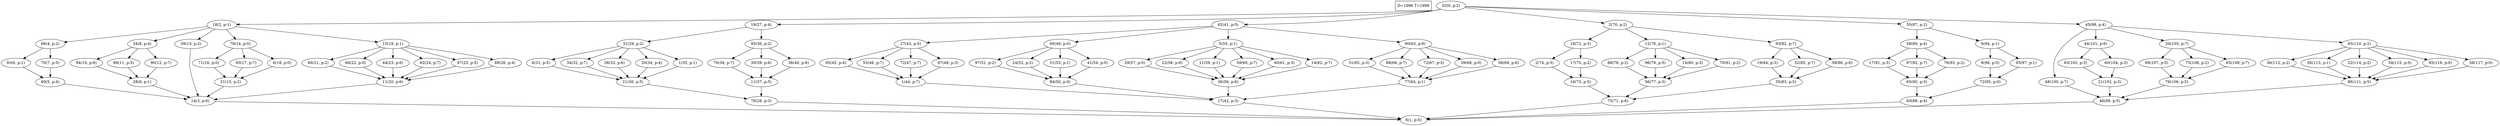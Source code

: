 digraph Task {
i [shape=box, label="D=1996 T=1996"]; 
0 [label="32(0, p:2)"];
1 [label="6(1, p:5)"];
2 [label="18(2, p:1)"];
3 [label="14(3, p:6)"];
4 [label="66(4, p:2)"];
5 [label="60(5, p:4)"];
6 [label="93(6, p:1)"];
7 [label="70(7, p:5)"];
8 [label="34(8, p:4)"];
9 [label="28(9, p:1)"];
10 [label="94(10, p:6)"];
11 [label="89(11, p:5)"];
12 [label="90(12, p:7)"];
13 [label="39(13, p:2)"];
14 [label="79(14, p:0)"];
15 [label="31(15, p:2)"];
16 [label="71(16, p:0)"];
17 [label="93(17, p:7)"];
18 [label="6(18, p:0)"];
19 [label="15(19, p:1)"];
20 [label="11(20, p:6)"];
21 [label="66(21, p:2)"];
22 [label="66(22, p:0)"];
23 [label="44(23, p:6)"];
24 [label="82(24, p:7)"];
25 [label="87(25, p:5)"];
26 [label="89(26, p:4)"];
27 [label="18(27, p:4)"];
28 [label="76(28, p:3)"];
29 [label="31(29, p:2)"];
30 [label="21(30, p:5)"];
31 [label="6(31, p:5)"];
32 [label="34(32, p:7)"];
33 [label="38(33, p:6)"];
34 [label="20(34, p:4)"];
35 [label="1(35, p:1)"];
36 [label="95(36, p:2)"];
37 [label="11(37, p:5)"];
38 [label="70(38, p:7)"];
39 [label="30(39, p:6)"];
40 [label="36(40, p:6)"];
41 [label="62(41, p:5)"];
42 [label="17(42, p:3)"];
43 [label="27(43, p:5)"];
44 [label="1(44, p:7)"];
45 [label="95(45, p:4)"];
46 [label="55(46, p:7)"];
47 [label="72(47, p:7)"];
48 [label="87(48, p:3)"];
49 [label="60(49, p:0)"];
50 [label="84(50, p:0)"];
51 [label="97(51, p:2)"];
52 [label="24(52, p:2)"];
53 [label="51(53, p:1)"];
54 [label="41(54, p:0)"];
55 [label="5(55, p:1)"];
56 [label="36(56, p:6)"];
57 [label="29(57, p:5)"];
58 [label="22(58, p:6)"];
59 [label="11(59, p:1)"];
60 [label="59(60, p:7)"];
61 [label="40(61, p:3)"];
62 [label="14(62, p:7)"];
63 [label="90(63, p:6)"];
64 [label="77(64, p:1)"];
65 [label="31(65, p:3)"];
66 [label="88(66, p:7)"];
67 [label="72(67, p:3)"];
68 [label="39(68, p:0)"];
69 [label="56(69, p:6)"];
70 [label="2(70, p:2)"];
71 [label="75(71, p:6)"];
72 [label="18(72, p:3)"];
73 [label="16(73, p:5)"];
74 [label="2(74, p:3)"];
75 [label="17(75, p:2)"];
76 [label="12(76, p:1)"];
77 [label="56(77, p:3)"];
78 [label="88(78, p:2)"];
79 [label="96(79, p:5)"];
80 [label="14(80, p:3)"];
81 [label="70(81, p:2)"];
82 [label="93(82, p:7)"];
83 [label="35(83, p:5)"];
84 [label="19(84, p:3)"];
85 [label="32(85, p:7)"];
86 [label="39(86, p:6)"];
87 [label="55(87, p:2)"];
88 [label="60(88, p:4)"];
89 [label="58(89, p:4)"];
90 [label="65(90, p:3)"];
91 [label="17(91, p:3)"];
92 [label="97(92, p:7)"];
93 [label="76(93, p:2)"];
94 [label="6(94, p:1)"];
95 [label="72(95, p:0)"];
96 [label="8(96, p:5)"];
97 [label="93(97, p:1)"];
98 [label="45(98, p:4)"];
99 [label="46(99, p:5)"];
100 [label="48(100, p:7)"];
101 [label="44(101, p:6)"];
102 [label="21(102, p:3)"];
103 [label="63(103, p:3)"];
104 [label="60(104, p:3)"];
105 [label="20(105, p:7)"];
106 [label="79(106, p:5)"];
107 [label="69(107, p:5)"];
108 [label="75(108, p:2)"];
109 [label="65(109, p:7)"];
110 [label="65(110, p:2)"];
111 [label="86(111, p:5)"];
112 [label="36(112, p:2)"];
113 [label="56(113, p:1)"];
114 [label="22(114, p:2)"];
115 [label="54(115, p:5)"];
116 [label="85(116, p:0)"];
117 [label="58(117, p:0)"];
0 -> 2;
0 -> 27;
0 -> 41;
0 -> 70;
0 -> 87;
0 -> 98;
2 -> 4;
2 -> 8;
2 -> 13;
2 -> 14;
2 -> 19;
3 -> 1;
4 -> 6;
4 -> 7;
5 -> 3;
6 -> 5;
7 -> 5;
8 -> 10;
8 -> 11;
8 -> 12;
9 -> 3;
10 -> 9;
11 -> 9;
12 -> 9;
13 -> 3;
14 -> 16;
14 -> 17;
14 -> 18;
15 -> 3;
16 -> 15;
17 -> 15;
18 -> 15;
19 -> 21;
19 -> 22;
19 -> 23;
19 -> 24;
19 -> 25;
19 -> 26;
20 -> 3;
21 -> 20;
22 -> 20;
23 -> 20;
24 -> 20;
25 -> 20;
26 -> 20;
27 -> 29;
27 -> 36;
28 -> 1;
29 -> 31;
29 -> 32;
29 -> 33;
29 -> 34;
29 -> 35;
30 -> 28;
31 -> 30;
32 -> 30;
33 -> 30;
34 -> 30;
35 -> 30;
36 -> 38;
36 -> 39;
36 -> 40;
37 -> 28;
38 -> 37;
39 -> 37;
40 -> 37;
41 -> 43;
41 -> 49;
41 -> 55;
41 -> 63;
42 -> 1;
43 -> 45;
43 -> 46;
43 -> 47;
43 -> 48;
44 -> 42;
45 -> 44;
46 -> 44;
47 -> 44;
48 -> 44;
49 -> 51;
49 -> 52;
49 -> 53;
49 -> 54;
50 -> 42;
51 -> 50;
52 -> 50;
53 -> 50;
54 -> 50;
55 -> 57;
55 -> 58;
55 -> 59;
55 -> 60;
55 -> 61;
55 -> 62;
56 -> 42;
57 -> 56;
58 -> 56;
59 -> 56;
60 -> 56;
61 -> 56;
62 -> 56;
63 -> 65;
63 -> 66;
63 -> 67;
63 -> 68;
63 -> 69;
64 -> 42;
65 -> 64;
66 -> 64;
67 -> 64;
68 -> 64;
69 -> 64;
70 -> 72;
70 -> 76;
70 -> 82;
71 -> 1;
72 -> 74;
72 -> 75;
73 -> 71;
74 -> 73;
75 -> 73;
76 -> 78;
76 -> 79;
76 -> 80;
76 -> 81;
77 -> 71;
78 -> 77;
79 -> 77;
80 -> 77;
81 -> 77;
82 -> 84;
82 -> 85;
82 -> 86;
83 -> 71;
84 -> 83;
85 -> 83;
86 -> 83;
87 -> 89;
87 -> 94;
88 -> 1;
89 -> 91;
89 -> 92;
89 -> 93;
90 -> 88;
91 -> 90;
92 -> 90;
93 -> 90;
94 -> 96;
94 -> 97;
95 -> 88;
96 -> 95;
97 -> 95;
98 -> 100;
98 -> 101;
98 -> 105;
98 -> 110;
99 -> 1;
100 -> 99;
101 -> 103;
101 -> 104;
102 -> 99;
103 -> 102;
104 -> 102;
105 -> 107;
105 -> 108;
105 -> 109;
106 -> 99;
107 -> 106;
108 -> 106;
109 -> 106;
110 -> 112;
110 -> 113;
110 -> 114;
110 -> 115;
110 -> 116;
110 -> 117;
111 -> 99;
112 -> 111;
113 -> 111;
114 -> 111;
115 -> 111;
116 -> 111;
117 -> 111;
}